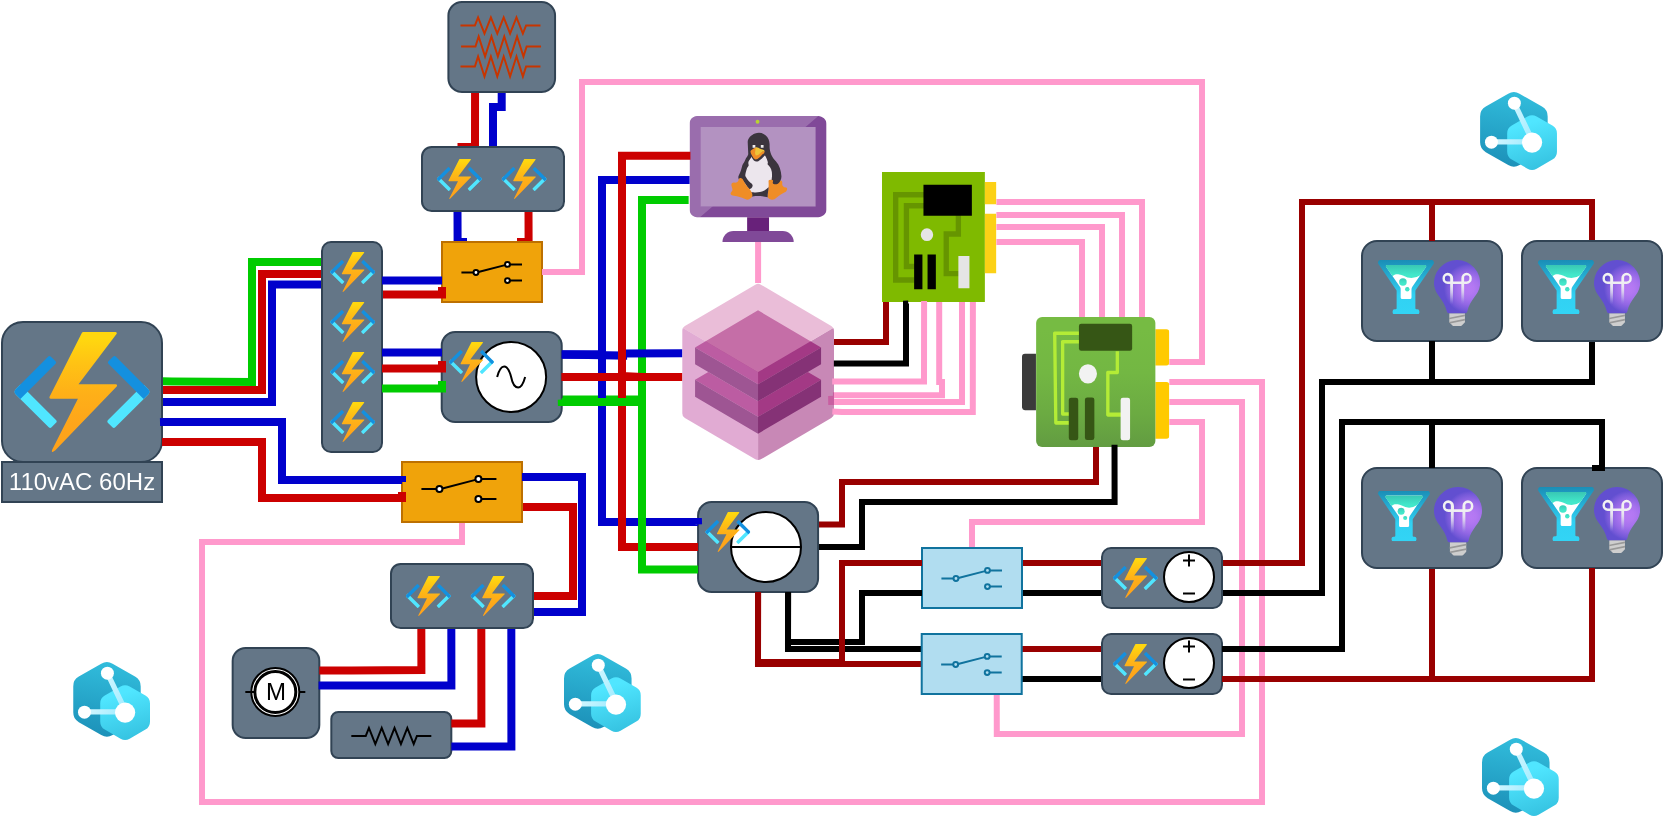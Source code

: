 <mxfile version="20.8.16" type="device"><diagram name="Página-1" id="dRkOR9wV349qCD8iK7tt"><mxGraphModel dx="913" dy="1724" grid="1" gridSize="10" guides="1" tooltips="1" connect="1" arrows="1" fold="1" page="1" pageScale="1" pageWidth="827" pageHeight="1169" math="0" shadow="0"><root><mxCell id="0"/><mxCell id="1" parent="0"/><mxCell id="8WL19in0UVFkNeJVo93V-125" value="" style="rounded=1;whiteSpace=wrap;html=1;strokeColor=#314354;fontSize=10;fillColor=#647687;fontColor=#ffffff;" vertex="1" parent="1"><mxGeometry x="720" y="9.5" width="70" height="50" as="geometry"/></mxCell><mxCell id="8WL19in0UVFkNeJVo93V-34" value="" style="rounded=1;whiteSpace=wrap;html=1;fontSize=10;fillColor=#647687;fontColor=#ffffff;strokeColor=#314354;" vertex="1" parent="1"><mxGeometry x="204.66" y="245" width="60" height="23" as="geometry"/></mxCell><mxCell id="8WL19in0UVFkNeJVo93V-30" value="" style="rounded=1;whiteSpace=wrap;html=1;fontSize=10;fillColor=#647687;fontColor=#ffffff;strokeColor=#314354;" vertex="1" parent="1"><mxGeometry x="155.33" y="213" width="43.33" height="45" as="geometry"/></mxCell><mxCell id="8WL19in0UVFkNeJVo93V-79" style="edgeStyle=orthogonalEdgeStyle;rounded=0;orthogonalLoop=1;jettySize=auto;html=1;exitX=0.25;exitY=0;exitDx=0;exitDy=0;entryX=0.25;entryY=1;entryDx=0;entryDy=0;strokeColor=#0000CC;strokeWidth=4;fontSize=10;endArrow=none;endFill=0;" edge="1" parent="1" source="8WL19in0UVFkNeJVo93V-15" target="8WL19in0UVFkNeJVo93V-65"><mxGeometry relative="1" as="geometry"/></mxCell><mxCell id="8WL19in0UVFkNeJVo93V-80" style="edgeStyle=orthogonalEdgeStyle;rounded=0;orthogonalLoop=1;jettySize=auto;html=1;exitX=0.75;exitY=0;exitDx=0;exitDy=0;entryX=0.75;entryY=1;entryDx=0;entryDy=0;strokeColor=#CC0000;strokeWidth=4;fontSize=10;endArrow=none;endFill=0;" edge="1" parent="1" source="8WL19in0UVFkNeJVo93V-15" target="8WL19in0UVFkNeJVo93V-65"><mxGeometry relative="1" as="geometry"/></mxCell><mxCell id="8WL19in0UVFkNeJVo93V-15" value="" style="rounded=0;whiteSpace=wrap;html=1;fillColor=#f0a30a;fontColor=#000000;strokeColor=#BD7000;" vertex="1" parent="1"><mxGeometry x="260" y="10" width="50" height="30" as="geometry"/></mxCell><mxCell id="8WL19in0UVFkNeJVo93V-18" style="edgeStyle=orthogonalEdgeStyle;rounded=0;orthogonalLoop=1;jettySize=auto;html=1;exitX=1.002;exitY=0.424;exitDx=0;exitDy=0;entryX=0;entryY=0.095;entryDx=0;entryDy=0;entryPerimeter=0;strokeColor=#00CC00;strokeWidth=4;endArrow=none;endFill=0;exitPerimeter=0;" edge="1" parent="1"><mxGeometry relative="1" as="geometry"><mxPoint x="120.16" y="79.68" as="sourcePoint"/><mxPoint x="205" y="19.975" as="targetPoint"/><Array as="points"><mxPoint x="125" y="80"/><mxPoint x="165" y="80"/><mxPoint x="165" y="20"/></Array></mxGeometry></mxCell><mxCell id="8WL19in0UVFkNeJVo93V-19" style="edgeStyle=orthogonalEdgeStyle;rounded=0;orthogonalLoop=1;jettySize=auto;html=1;entryX=0.019;entryY=0.174;entryDx=0;entryDy=0;entryPerimeter=0;strokeColor=#CC0000;strokeWidth=4;endArrow=none;endFill=0;" edge="1" parent="1"><mxGeometry relative="1" as="geometry"><mxPoint x="120" y="84" as="sourcePoint"/><mxPoint x="200.57" y="27.27" as="targetPoint"/><Array as="points"><mxPoint x="170" y="84"/><mxPoint x="170" y="26"/><mxPoint x="201" y="26"/></Array></mxGeometry></mxCell><mxCell id="8WL19in0UVFkNeJVo93V-20" style="edgeStyle=orthogonalEdgeStyle;rounded=0;orthogonalLoop=1;jettySize=auto;html=1;exitX=1;exitY=0.75;exitDx=0;exitDy=0;entryX=0;entryY=0.25;entryDx=0;entryDy=0;strokeColor=#0000CC;strokeWidth=4;endArrow=none;endFill=0;" edge="1" parent="1"><mxGeometry relative="1" as="geometry"><mxPoint x="115" y="97.5" as="sourcePoint"/><mxPoint x="200" y="31.25" as="targetPoint"/><Array as="points"><mxPoint x="115" y="90"/><mxPoint x="175" y="90"/><mxPoint x="175" y="31"/></Array></mxGeometry></mxCell><mxCell id="8WL19in0UVFkNeJVo93V-7" value="" style="rounded=1;whiteSpace=wrap;html=1;fillColor=#647687;fontColor=#ffffff;strokeColor=#314354;" vertex="1" parent="1"><mxGeometry x="40" y="50" width="80" height="70" as="geometry"/></mxCell><mxCell id="8WL19in0UVFkNeJVo93V-102" style="edgeStyle=orthogonalEdgeStyle;rounded=0;orthogonalLoop=1;jettySize=auto;html=1;strokeColor=#FF99CC;strokeWidth=3;fontSize=10;endArrow=none;endFill=0;" edge="1" parent="1" source="8WL19in0UVFkNeJVo93V-1" target="8WL19in0UVFkNeJVo93V-4"><mxGeometry relative="1" as="geometry"><Array as="points"><mxPoint x="610" y="-10"/></Array></mxGeometry></mxCell><mxCell id="8WL19in0UVFkNeJVo93V-103" style="edgeStyle=orthogonalEdgeStyle;rounded=0;orthogonalLoop=1;jettySize=auto;html=1;strokeColor=#FF99CC;strokeWidth=3;fontSize=10;endArrow=none;endFill=0;entryX=0.993;entryY=0.63;entryDx=0;entryDy=0;entryPerimeter=0;" edge="1" parent="1" source="8WL19in0UVFkNeJVo93V-1" target="8WL19in0UVFkNeJVo93V-43"><mxGeometry relative="1" as="geometry"><mxPoint x="530" y="90.0" as="targetPoint"/><Array as="points"><mxPoint x="509" y="80"/><mxPoint x="510" y="80"/><mxPoint x="510" y="87"/></Array></mxGeometry></mxCell><mxCell id="8WL19in0UVFkNeJVo93V-104" style="edgeStyle=orthogonalEdgeStyle;rounded=0;orthogonalLoop=1;jettySize=auto;html=1;entryX=0.981;entryY=0.634;entryDx=0;entryDy=0;entryPerimeter=0;strokeColor=#FF99CC;strokeWidth=3;fontSize=10;endArrow=none;endFill=0;" edge="1" parent="1" source="8WL19in0UVFkNeJVo93V-1" target="8WL19in0UVFkNeJVo93V-43"><mxGeometry relative="1" as="geometry"><Array as="points"><mxPoint x="520" y="90"/><mxPoint x="455" y="90"/></Array></mxGeometry></mxCell><mxCell id="8WL19in0UVFkNeJVo93V-1" value="" style="sketch=0;aspect=fixed;html=1;points=[];align=center;image;fontSize=12;image=img/lib/mscae/NetworkInterfaceCard.svg;" vertex="1" parent="1"><mxGeometry x="480" y="-25" width="57.2" height="65" as="geometry"/></mxCell><mxCell id="8WL19in0UVFkNeJVo93V-109" style="edgeStyle=orthogonalEdgeStyle;rounded=0;orthogonalLoop=1;jettySize=auto;html=1;entryX=1;entryY=0.5;entryDx=0;entryDy=0;strokeColor=#FF99CC;strokeWidth=3;fontSize=10;endArrow=none;endFill=0;" edge="1" parent="1" source="8WL19in0UVFkNeJVo93V-4" target="8WL19in0UVFkNeJVo93V-15"><mxGeometry relative="1" as="geometry"><Array as="points"><mxPoint x="640" y="70"/><mxPoint x="640" y="-70"/><mxPoint x="330" y="-70"/><mxPoint x="330" y="25"/></Array></mxGeometry></mxCell><mxCell id="8WL19in0UVFkNeJVo93V-110" style="edgeStyle=orthogonalEdgeStyle;rounded=0;orthogonalLoop=1;jettySize=auto;html=1;strokeColor=#FF99CC;strokeWidth=3;fontSize=10;endArrow=none;endFill=0;" edge="1" parent="1" source="8WL19in0UVFkNeJVo93V-4" target="8WL19in0UVFkNeJVo93V-54"><mxGeometry relative="1" as="geometry"><Array as="points"><mxPoint x="640" y="100"/><mxPoint x="640" y="150"/><mxPoint x="525" y="150"/></Array></mxGeometry></mxCell><mxCell id="8WL19in0UVFkNeJVo93V-111" style="edgeStyle=orthogonalEdgeStyle;rounded=0;orthogonalLoop=1;jettySize=auto;html=1;entryX=0.75;entryY=1;entryDx=0;entryDy=0;strokeColor=#FF99CC;strokeWidth=3;fontSize=10;endArrow=none;endFill=0;" edge="1" parent="1" source="8WL19in0UVFkNeJVo93V-4" target="8WL19in0UVFkNeJVo93V-56"><mxGeometry relative="1" as="geometry"><Array as="points"><mxPoint x="660" y="90"/><mxPoint x="660" y="256"/><mxPoint x="537" y="256"/></Array></mxGeometry></mxCell><mxCell id="8WL19in0UVFkNeJVo93V-113" style="edgeStyle=orthogonalEdgeStyle;rounded=0;orthogonalLoop=1;jettySize=auto;html=1;entryX=0.5;entryY=1;entryDx=0;entryDy=0;strokeColor=#FF99CC;strokeWidth=3;fontSize=10;endArrow=none;endFill=0;" edge="1" parent="1" source="8WL19in0UVFkNeJVo93V-4" target="8WL19in0UVFkNeJVo93V-21"><mxGeometry relative="1" as="geometry"><Array as="points"><mxPoint x="670" y="80"/><mxPoint x="670" y="290"/><mxPoint x="140" y="290"/><mxPoint x="140" y="160"/><mxPoint x="270" y="160"/></Array></mxGeometry></mxCell><mxCell id="8WL19in0UVFkNeJVo93V-4" value="" style="aspect=fixed;html=1;points=[];align=center;image;fontSize=12;image=img/lib/azure2/networking/Network_Interfaces.svg;" vertex="1" parent="1"><mxGeometry x="550" y="47.5" width="73.66" height="65" as="geometry"/></mxCell><mxCell id="8WL19in0UVFkNeJVo93V-6" value="" style="aspect=fixed;html=1;points=[];align=center;image;fontSize=12;image=img/lib/azure2/compute/Function_Apps.svg;" vertex="1" parent="1"><mxGeometry x="46" y="55" width="68" height="60" as="geometry"/></mxCell><mxCell id="8WL19in0UVFkNeJVo93V-8" value="110vAC 60Hz" style="rounded=0;whiteSpace=wrap;html=1;fillColor=#647687;fontColor=#ffffff;strokeColor=#314354;" vertex="1" parent="1"><mxGeometry x="40" y="120" width="80" height="20" as="geometry"/></mxCell><mxCell id="8WL19in0UVFkNeJVo93V-16" style="edgeStyle=orthogonalEdgeStyle;rounded=0;orthogonalLoop=1;jettySize=auto;html=1;exitX=1;exitY=0.25;exitDx=0;exitDy=0;entryX=0;entryY=0.75;entryDx=0;entryDy=0;endArrow=none;endFill=0;strokeWidth=4;fillColor=#e51400;strokeColor=#CC0000;" edge="1" parent="1" source="8WL19in0UVFkNeJVo93V-9" target="8WL19in0UVFkNeJVo93V-15"><mxGeometry relative="1" as="geometry"/></mxCell><mxCell id="8WL19in0UVFkNeJVo93V-9" value="" style="rounded=1;whiteSpace=wrap;html=1;fillColor=#647687;fontColor=#ffffff;strokeColor=#314354;" vertex="1" parent="1"><mxGeometry x="200" y="10" width="30" height="105" as="geometry"/></mxCell><mxCell id="8WL19in0UVFkNeJVo93V-10" value="" style="aspect=fixed;html=1;points=[];align=center;image;fontSize=12;image=img/lib/azure2/compute/Function_Apps.svg;" vertex="1" parent="1"><mxGeometry x="204" y="15" width="22.67" height="20" as="geometry"/></mxCell><mxCell id="8WL19in0UVFkNeJVo93V-11" value="" style="aspect=fixed;html=1;points=[];align=center;image;fontSize=12;image=img/lib/azure2/compute/Function_Apps.svg;" vertex="1" parent="1"><mxGeometry x="204" y="40" width="22.67" height="20" as="geometry"/></mxCell><mxCell id="8WL19in0UVFkNeJVo93V-12" value="" style="aspect=fixed;html=1;points=[];align=center;image;fontSize=12;image=img/lib/azure2/compute/Function_Apps.svg;" vertex="1" parent="1"><mxGeometry x="204" y="65" width="22.67" height="20" as="geometry"/></mxCell><mxCell id="8WL19in0UVFkNeJVo93V-13" value="" style="aspect=fixed;html=1;points=[];align=center;image;fontSize=12;image=img/lib/azure2/compute/Function_Apps.svg;" vertex="1" parent="1"><mxGeometry x="204" y="90" width="22.67" height="20" as="geometry"/></mxCell><mxCell id="8WL19in0UVFkNeJVo93V-14" value="" style="shape=mxgraph.electrical.electro-mechanical.twoWaySwitch;aspect=fixed;elSwitchState=2;" vertex="1" parent="1"><mxGeometry x="269.71" y="20" width="30.29" height="10.5" as="geometry"/></mxCell><mxCell id="8WL19in0UVFkNeJVo93V-17" style="edgeStyle=orthogonalEdgeStyle;rounded=0;orthogonalLoop=1;jettySize=auto;html=1;exitX=1;exitY=0.25;exitDx=0;exitDy=0;entryX=0;entryY=0.75;entryDx=0;entryDy=0;endArrow=none;endFill=0;strokeWidth=4;fillColor=#e51400;strokeColor=#0000CC;" edge="1" parent="1"><mxGeometry relative="1" as="geometry"><mxPoint x="230" y="29.25" as="sourcePoint"/><mxPoint x="260" y="29.25" as="targetPoint"/></mxGeometry></mxCell><mxCell id="8WL19in0UVFkNeJVo93V-71" style="edgeStyle=orthogonalEdgeStyle;rounded=0;orthogonalLoop=1;jettySize=auto;html=1;exitX=1;exitY=0.75;exitDx=0;exitDy=0;entryX=1;entryY=0.5;entryDx=0;entryDy=0;strokeColor=#CC0000;strokeWidth=4;fontSize=10;endArrow=none;endFill=0;" edge="1" parent="1" source="8WL19in0UVFkNeJVo93V-21" target="8WL19in0UVFkNeJVo93V-68"><mxGeometry relative="1" as="geometry"/></mxCell><mxCell id="8WL19in0UVFkNeJVo93V-21" value="" style="rounded=0;whiteSpace=wrap;html=1;fillColor=#f0a30a;fontColor=#000000;strokeColor=#BD7000;" vertex="1" parent="1"><mxGeometry x="240" y="120" width="60" height="30" as="geometry"/></mxCell><mxCell id="8WL19in0UVFkNeJVo93V-22" value="" style="shape=mxgraph.electrical.electro-mechanical.twoWaySwitch;aspect=fixed;elSwitchState=2;" vertex="1" parent="1"><mxGeometry x="249.71" y="127" width="37.5" height="13" as="geometry"/></mxCell><mxCell id="8WL19in0UVFkNeJVo93V-23" style="edgeStyle=orthogonalEdgeStyle;rounded=0;orthogonalLoop=1;jettySize=auto;html=1;exitX=1.012;exitY=0.686;exitDx=0;exitDy=0;strokeColor=#0000CC;strokeWidth=4;endArrow=none;endFill=0;exitPerimeter=0;" edge="1" parent="1" source="8WL19in0UVFkNeJVo93V-7"><mxGeometry relative="1" as="geometry"><mxPoint x="125" y="107.5" as="sourcePoint"/><mxPoint x="240" y="130" as="targetPoint"/><Array as="points"><mxPoint x="121" y="100"/><mxPoint x="180" y="100"/><mxPoint x="180" y="129"/><mxPoint x="240" y="129"/></Array></mxGeometry></mxCell><mxCell id="8WL19in0UVFkNeJVo93V-24" style="edgeStyle=orthogonalEdgeStyle;rounded=0;orthogonalLoop=1;jettySize=auto;html=1;entryX=0;entryY=0.5;entryDx=0;entryDy=0;strokeColor=#CC0000;strokeWidth=4;endArrow=none;endFill=0;" edge="1" parent="1" target="8WL19in0UVFkNeJVo93V-21"><mxGeometry relative="1" as="geometry"><mxPoint x="120" y="110" as="sourcePoint"/><mxPoint x="210.57" y="141.27" as="targetPoint"/><Array as="points"><mxPoint x="120" y="110"/><mxPoint x="170" y="110"/><mxPoint x="170" y="138"/></Array></mxGeometry></mxCell><mxCell id="8WL19in0UVFkNeJVo93V-27" value="" style="verticalLabelPosition=bottom;shadow=0;dashed=0;align=center;html=1;verticalAlign=top;shape=mxgraph.electrical.rot_mech.synchro;rotation=90;" vertex="1" parent="1"><mxGeometry x="164.66" y="220" width="24" height="30" as="geometry"/></mxCell><mxCell id="8WL19in0UVFkNeJVo93V-28" value="M" style="ellipse;whiteSpace=wrap;html=1;aspect=fixed;" vertex="1" parent="1"><mxGeometry x="166.66" y="225" width="20" height="20" as="geometry"/></mxCell><mxCell id="8WL19in0UVFkNeJVo93V-31" style="edgeStyle=orthogonalEdgeStyle;rounded=0;orthogonalLoop=1;jettySize=auto;html=1;entryX=0.25;entryY=1;entryDx=0;entryDy=0;strokeColor=#CC0000;strokeWidth=4;endArrow=none;endFill=0;exitX=1;exitY=0.25;exitDx=0;exitDy=0;" edge="1" parent="1" source="8WL19in0UVFkNeJVo93V-30"><mxGeometry relative="1" as="geometry"><mxPoint x="166.66" y="217" as="sourcePoint"/><mxPoint x="249.66" y="203" as="targetPoint"/><Array as="points"><mxPoint x="214.66" y="224"/><mxPoint x="249.66" y="224"/></Array></mxGeometry></mxCell><mxCell id="8WL19in0UVFkNeJVo93V-32" style="edgeStyle=orthogonalEdgeStyle;rounded=0;orthogonalLoop=1;jettySize=auto;html=1;strokeColor=#0000CC;strokeWidth=4;endArrow=none;endFill=0;exitX=0.991;exitY=0.417;exitDx=0;exitDy=0;entryX=0.5;entryY=1;entryDx=0;entryDy=0;exitPerimeter=0;" edge="1" parent="1" source="8WL19in0UVFkNeJVo93V-30"><mxGeometry relative="1" as="geometry"><mxPoint x="204.66" y="243" as="sourcePoint"/><mxPoint x="264.66" y="203" as="targetPoint"/><Array as="points"><mxPoint x="264.66" y="232"/></Array></mxGeometry></mxCell><mxCell id="8WL19in0UVFkNeJVo93V-33" value="" style="pointerEvents=1;verticalLabelPosition=bottom;shadow=0;dashed=0;align=center;html=1;verticalAlign=top;shape=mxgraph.electrical.resistors.resistor_2;fontSize=10;" vertex="1" parent="1"><mxGeometry x="214.66" y="253" width="40" height="8" as="geometry"/></mxCell><mxCell id="8WL19in0UVFkNeJVo93V-35" style="edgeStyle=orthogonalEdgeStyle;rounded=0;orthogonalLoop=1;jettySize=auto;html=1;strokeColor=#0000CC;strokeWidth=4;endArrow=none;endFill=0;entryX=1;entryY=1;entryDx=0;entryDy=0;exitX=1;exitY=0.75;exitDx=0;exitDy=0;" edge="1" parent="1" source="8WL19in0UVFkNeJVo93V-34"><mxGeometry relative="1" as="geometry"><mxPoint x="281.87" y="268" as="sourcePoint"/><mxPoint x="294.66" y="203" as="targetPoint"/><Array as="points"><mxPoint x="294.66" y="262"/></Array></mxGeometry></mxCell><mxCell id="8WL19in0UVFkNeJVo93V-36" style="edgeStyle=orthogonalEdgeStyle;rounded=0;orthogonalLoop=1;jettySize=auto;html=1;entryX=0.75;entryY=1;entryDx=0;entryDy=0;strokeColor=#CC0000;strokeWidth=4;endArrow=none;endFill=0;exitX=1;exitY=0.25;exitDx=0;exitDy=0;" edge="1" parent="1" source="8WL19in0UVFkNeJVo93V-34"><mxGeometry relative="1" as="geometry"><mxPoint x="319.66" y="234.25" as="sourcePoint"/><mxPoint x="279.66" y="203" as="targetPoint"/><Array as="points"><mxPoint x="279.66" y="251"/></Array></mxGeometry></mxCell><mxCell id="8WL19in0UVFkNeJVo93V-84" style="edgeStyle=orthogonalEdgeStyle;rounded=0;orthogonalLoop=1;jettySize=auto;html=1;exitX=1;exitY=0.75;exitDx=0;exitDy=0;entryX=-0.007;entryY=0.666;entryDx=0;entryDy=0;entryPerimeter=0;strokeColor=#00CC00;strokeWidth=4;fontSize=10;endArrow=none;endFill=0;" edge="1" parent="1" source="8WL19in0UVFkNeJVo93V-39" target="8WL19in0UVFkNeJVo93V-42"><mxGeometry relative="1" as="geometry"><Array as="points"><mxPoint x="360" y="89"/><mxPoint x="360" y="-11"/></Array></mxGeometry></mxCell><mxCell id="8WL19in0UVFkNeJVo93V-39" value="" style="rounded=1;whiteSpace=wrap;html=1;fillColor=#647687;fontColor=#ffffff;strokeColor=#314354;" vertex="1" parent="1"><mxGeometry x="259.86" y="55" width="60" height="45" as="geometry"/></mxCell><mxCell id="8WL19in0UVFkNeJVo93V-37" value="" style="pointerEvents=1;verticalLabelPosition=bottom;shadow=0;dashed=0;align=center;html=1;verticalAlign=top;shape=mxgraph.electrical.signal_sources.source;aspect=fixed;points=[[0.5,0,0],[1,0.5,0],[0.5,1,0],[0,0.5,0]];elSignalType=ac;fontSize=10;" vertex="1" parent="1"><mxGeometry x="277.07" y="60" width="35" height="35" as="geometry"/></mxCell><mxCell id="8WL19in0UVFkNeJVo93V-38" value="" style="aspect=fixed;html=1;points=[];align=center;image;fontSize=12;image=img/lib/azure2/compute/Function_Apps.svg;" vertex="1" parent="1"><mxGeometry x="263.38" y="60" width="22.66" height="20" as="geometry"/></mxCell><mxCell id="8WL19in0UVFkNeJVo93V-40" style="edgeStyle=orthogonalEdgeStyle;rounded=0;orthogonalLoop=1;jettySize=auto;html=1;exitX=1;exitY=0.25;exitDx=0;exitDy=0;entryX=0;entryY=0.75;entryDx=0;entryDy=0;endArrow=none;endFill=0;strokeWidth=4;fillColor=#e51400;strokeColor=#0000CC;" edge="1" parent="1"><mxGeometry relative="1" as="geometry"><mxPoint x="230" y="65.25" as="sourcePoint"/><mxPoint x="260" y="65.25" as="targetPoint"/></mxGeometry></mxCell><mxCell id="8WL19in0UVFkNeJVo93V-41" style="edgeStyle=orthogonalEdgeStyle;rounded=0;orthogonalLoop=1;jettySize=auto;html=1;exitX=1;exitY=0.25;exitDx=0;exitDy=0;entryX=0;entryY=0.75;entryDx=0;entryDy=0;endArrow=none;endFill=0;strokeWidth=4;fillColor=#e51400;strokeColor=#CC0000;" edge="1" parent="1"><mxGeometry relative="1" as="geometry"><mxPoint x="230" y="73.25" as="sourcePoint"/><mxPoint x="260" y="69.5" as="targetPoint"/></mxGeometry></mxCell><mxCell id="8WL19in0UVFkNeJVo93V-42" value="" style="sketch=0;aspect=fixed;html=1;points=[];align=center;image;fontSize=12;image=img/lib/mscae/VM_Linux_Non_Azure.svg;" vertex="1" parent="1"><mxGeometry x="383.8" y="-53" width="68.48" height="63" as="geometry"/></mxCell><mxCell id="8WL19in0UVFkNeJVo93V-114" style="edgeStyle=orthogonalEdgeStyle;rounded=0;orthogonalLoop=1;jettySize=auto;html=1;strokeColor=#FF99CC;strokeWidth=3;fontSize=10;endArrow=none;endFill=0;" edge="1" parent="1" source="8WL19in0UVFkNeJVo93V-43" target="8WL19in0UVFkNeJVo93V-42"><mxGeometry relative="1" as="geometry"/></mxCell><mxCell id="8WL19in0UVFkNeJVo93V-43" value="" style="aspect=fixed;html=1;points=[];align=center;image;fontSize=12;image=img/lib/azure2/other/Reserved_Capacity_Groups.svg;" vertex="1" parent="1"><mxGeometry x="380.08" y="30.5" width="75.92" height="89" as="geometry"/></mxCell><mxCell id="8WL19in0UVFkNeJVo93V-86" style="edgeStyle=orthogonalEdgeStyle;rounded=0;orthogonalLoop=1;jettySize=auto;html=1;exitX=1;exitY=0.25;exitDx=0;exitDy=0;strokeColor=#990000;strokeWidth=3;fontSize=10;endArrow=none;endFill=0;" edge="1" parent="1" source="8WL19in0UVFkNeJVo93V-44" target="8WL19in0UVFkNeJVo93V-4"><mxGeometry relative="1" as="geometry"><Array as="points"><mxPoint x="460" y="151"/><mxPoint x="460" y="130"/><mxPoint x="587" y="130"/></Array></mxGeometry></mxCell><mxCell id="8WL19in0UVFkNeJVo93V-87" style="edgeStyle=orthogonalEdgeStyle;rounded=0;orthogonalLoop=1;jettySize=auto;html=1;exitX=1;exitY=0.5;exitDx=0;exitDy=0;entryX=0.628;entryY=0.983;entryDx=0;entryDy=0;strokeColor=#000000;strokeWidth=3;fontSize=10;endArrow=none;endFill=0;entryPerimeter=0;" edge="1" parent="1" source="8WL19in0UVFkNeJVo93V-44" target="8WL19in0UVFkNeJVo93V-4"><mxGeometry relative="1" as="geometry"><Array as="points"><mxPoint x="470" y="163"/><mxPoint x="470" y="140"/><mxPoint x="596" y="140"/></Array></mxGeometry></mxCell><mxCell id="8WL19in0UVFkNeJVo93V-88" style="edgeStyle=orthogonalEdgeStyle;rounded=0;orthogonalLoop=1;jettySize=auto;html=1;exitX=0.75;exitY=1;exitDx=0;exitDy=0;entryX=0;entryY=0.25;entryDx=0;entryDy=0;strokeColor=#000000;strokeWidth=3;fontSize=10;endArrow=none;endFill=0;" edge="1" parent="1" source="8WL19in0UVFkNeJVo93V-44" target="8WL19in0UVFkNeJVo93V-56"><mxGeometry relative="1" as="geometry"/></mxCell><mxCell id="8WL19in0UVFkNeJVo93V-89" style="edgeStyle=orthogonalEdgeStyle;rounded=0;orthogonalLoop=1;jettySize=auto;html=1;exitX=0.5;exitY=1;exitDx=0;exitDy=0;entryX=0;entryY=0.5;entryDx=0;entryDy=0;strokeColor=#990000;strokeWidth=3;fontSize=10;endArrow=none;endFill=0;" edge="1" parent="1" source="8WL19in0UVFkNeJVo93V-44" target="8WL19in0UVFkNeJVo93V-56"><mxGeometry relative="1" as="geometry"/></mxCell><mxCell id="8WL19in0UVFkNeJVo93V-44" value="" style="rounded=1;whiteSpace=wrap;html=1;fillColor=#647687;fontColor=#ffffff;strokeColor=#314354;" vertex="1" parent="1"><mxGeometry x="388.04" y="140" width="60" height="45" as="geometry"/></mxCell><mxCell id="8WL19in0UVFkNeJVo93V-47" value="" style="pointerEvents=1;verticalLabelPosition=bottom;shadow=0;dashed=0;align=center;html=1;verticalAlign=top;shape=mxgraph.electrical.signal_sources.source;aspect=fixed;points=[[0.5,0,0],[1,0.5,0],[0.5,1,0],[0,0.5,0]];elSignalType=ideal;fontSize=10;" vertex="1" parent="1"><mxGeometry x="404.5" y="145" width="35" height="35" as="geometry"/></mxCell><mxCell id="8WL19in0UVFkNeJVo93V-46" value="" style="aspect=fixed;html=1;points=[];align=center;image;fontSize=12;image=img/lib/azure2/compute/Function_Apps.svg;" vertex="1" parent="1"><mxGeometry x="391.56" y="145" width="22.66" height="20" as="geometry"/></mxCell><mxCell id="8WL19in0UVFkNeJVo93V-48" style="edgeStyle=orthogonalEdgeStyle;rounded=0;orthogonalLoop=1;jettySize=auto;html=1;exitX=1;exitY=0.25;exitDx=0;exitDy=0;entryX=0;entryY=0.395;entryDx=0;entryDy=0;endArrow=none;endFill=0;strokeWidth=4;fillColor=#e51400;strokeColor=#0000CC;entryPerimeter=0;" edge="1" parent="1" target="8WL19in0UVFkNeJVo93V-43"><mxGeometry relative="1" as="geometry"><mxPoint x="320" y="66.25" as="sourcePoint"/><mxPoint x="350" y="66.25" as="targetPoint"/></mxGeometry></mxCell><mxCell id="8WL19in0UVFkNeJVo93V-49" style="edgeStyle=orthogonalEdgeStyle;rounded=0;orthogonalLoop=1;jettySize=auto;html=1;exitX=1;exitY=0.5;exitDx=0;exitDy=0;endArrow=none;endFill=0;strokeWidth=4;fillColor=#e51400;strokeColor=#CC0000;" edge="1" parent="1" source="8WL19in0UVFkNeJVo93V-39" target="8WL19in0UVFkNeJVo93V-43"><mxGeometry relative="1" as="geometry"><mxPoint x="240" y="83.25" as="sourcePoint"/><mxPoint x="270" y="79.5" as="targetPoint"/><Array as="points"><mxPoint x="350" y="77"/><mxPoint x="350" y="77"/></Array></mxGeometry></mxCell><mxCell id="8WL19in0UVFkNeJVo93V-50" style="edgeStyle=orthogonalEdgeStyle;rounded=0;orthogonalLoop=1;jettySize=auto;html=1;exitX=1;exitY=0.25;exitDx=0;exitDy=0;endArrow=none;endFill=0;strokeWidth=4;fillColor=#e51400;strokeColor=#0000CC;" edge="1" parent="1" source="8WL19in0UVFkNeJVo93V-39" target="8WL19in0UVFkNeJVo93V-42"><mxGeometry relative="1" as="geometry"><mxPoint x="330" y="76.25" as="sourcePoint"/><mxPoint x="390.08" y="75.655" as="targetPoint"/><Array as="points"><mxPoint x="340" y="66"/><mxPoint x="340" y="-21"/></Array></mxGeometry></mxCell><mxCell id="8WL19in0UVFkNeJVo93V-51" style="edgeStyle=orthogonalEdgeStyle;rounded=0;orthogonalLoop=1;jettySize=auto;html=1;exitX=1;exitY=0.5;exitDx=0;exitDy=0;endArrow=none;endFill=0;strokeWidth=4;fillColor=#e51400;strokeColor=#CC0000;entryX=0.006;entryY=0.316;entryDx=0;entryDy=0;entryPerimeter=0;" edge="1" parent="1" source="8WL19in0UVFkNeJVo93V-39" target="8WL19in0UVFkNeJVo93V-42"><mxGeometry relative="1" as="geometry"><mxPoint x="329.86" y="87.5" as="sourcePoint"/><mxPoint x="390.08" y="87.486" as="targetPoint"/><Array as="points"><mxPoint x="360" y="77"/><mxPoint x="350" y="77"/><mxPoint x="350" y="-33"/></Array></mxGeometry></mxCell><mxCell id="8WL19in0UVFkNeJVo93V-52" style="edgeStyle=orthogonalEdgeStyle;rounded=0;orthogonalLoop=1;jettySize=auto;html=1;exitX=1;exitY=0.25;exitDx=0;exitDy=0;endArrow=none;endFill=0;strokeWidth=4;fillColor=#e51400;strokeColor=#0000CC;entryX=0;entryY=0.25;entryDx=0;entryDy=0;" edge="1" parent="1" source="8WL19in0UVFkNeJVo93V-39" target="8WL19in0UVFkNeJVo93V-44"><mxGeometry relative="1" as="geometry"><mxPoint x="329.86" y="76.25" as="sourcePoint"/><mxPoint x="393.8" y="-10.971" as="targetPoint"/><Array as="points"><mxPoint x="340" y="66"/><mxPoint x="340" y="150"/><mxPoint x="388" y="150"/></Array></mxGeometry></mxCell><mxCell id="8WL19in0UVFkNeJVo93V-53" style="edgeStyle=orthogonalEdgeStyle;rounded=0;orthogonalLoop=1;jettySize=auto;html=1;exitX=1;exitY=0.5;exitDx=0;exitDy=0;endArrow=none;endFill=0;strokeWidth=4;fillColor=#e51400;strokeColor=#CC0000;entryX=0;entryY=0.5;entryDx=0;entryDy=0;" edge="1" parent="1" source="8WL19in0UVFkNeJVo93V-39" target="8WL19in0UVFkNeJVo93V-44"><mxGeometry relative="1" as="geometry"><mxPoint x="329.86" y="87.5" as="sourcePoint"/><mxPoint x="390.08" y="87.486" as="targetPoint"/><Array as="points"><mxPoint x="350" y="77"/><mxPoint x="350" y="163"/></Array></mxGeometry></mxCell><mxCell id="8WL19in0UVFkNeJVo93V-90" style="edgeStyle=orthogonalEdgeStyle;rounded=0;orthogonalLoop=1;jettySize=auto;html=1;exitX=1;exitY=0.25;exitDx=0;exitDy=0;entryX=0;entryY=0.25;entryDx=0;entryDy=0;strokeColor=#990000;strokeWidth=3;fontSize=10;endArrow=none;endFill=0;" edge="1" parent="1" source="8WL19in0UVFkNeJVo93V-54" target="8WL19in0UVFkNeJVo93V-58"><mxGeometry relative="1" as="geometry"/></mxCell><mxCell id="8WL19in0UVFkNeJVo93V-91" style="edgeStyle=orthogonalEdgeStyle;rounded=0;orthogonalLoop=1;jettySize=auto;html=1;exitX=1;exitY=0.75;exitDx=0;exitDy=0;entryX=0;entryY=0.75;entryDx=0;entryDy=0;strokeColor=#000000;strokeWidth=3;fontSize=10;endArrow=none;endFill=0;" edge="1" parent="1" source="8WL19in0UVFkNeJVo93V-54" target="8WL19in0UVFkNeJVo93V-58"><mxGeometry relative="1" as="geometry"/></mxCell><mxCell id="8WL19in0UVFkNeJVo93V-54" value="" style="rounded=0;whiteSpace=wrap;html=1;fillColor=#b1ddf0;strokeColor=#10739e;" vertex="1" parent="1"><mxGeometry x="500" y="163" width="50" height="30" as="geometry"/></mxCell><mxCell id="8WL19in0UVFkNeJVo93V-55" value="" style="shape=mxgraph.electrical.electro-mechanical.twoWaySwitch;aspect=fixed;elSwitchState=2;fillColor=#b1ddf0;strokeColor=#10739e;" vertex="1" parent="1"><mxGeometry x="509.71" y="173" width="30.29" height="10.5" as="geometry"/></mxCell><mxCell id="8WL19in0UVFkNeJVo93V-92" style="edgeStyle=orthogonalEdgeStyle;rounded=0;orthogonalLoop=1;jettySize=auto;html=1;exitX=1;exitY=0.25;exitDx=0;exitDy=0;entryX=0;entryY=0.25;entryDx=0;entryDy=0;strokeColor=#990000;strokeWidth=3;fontSize=10;endArrow=none;endFill=0;" edge="1" parent="1" source="8WL19in0UVFkNeJVo93V-56" target="8WL19in0UVFkNeJVo93V-62"><mxGeometry relative="1" as="geometry"/></mxCell><mxCell id="8WL19in0UVFkNeJVo93V-93" style="edgeStyle=orthogonalEdgeStyle;rounded=0;orthogonalLoop=1;jettySize=auto;html=1;exitX=1;exitY=0.75;exitDx=0;exitDy=0;entryX=0;entryY=0.75;entryDx=0;entryDy=0;strokeColor=#000000;strokeWidth=3;fontSize=10;endArrow=none;endFill=0;" edge="1" parent="1" source="8WL19in0UVFkNeJVo93V-56" target="8WL19in0UVFkNeJVo93V-62"><mxGeometry relative="1" as="geometry"/></mxCell><mxCell id="8WL19in0UVFkNeJVo93V-56" value="" style="rounded=0;whiteSpace=wrap;html=1;fillColor=#b1ddf0;strokeColor=#10739e;" vertex="1" parent="1"><mxGeometry x="499.86" y="206" width="50" height="30" as="geometry"/></mxCell><mxCell id="8WL19in0UVFkNeJVo93V-57" value="" style="shape=mxgraph.electrical.electro-mechanical.twoWaySwitch;aspect=fixed;elSwitchState=2;fillColor=#b1ddf0;strokeColor=#10739e;" vertex="1" parent="1"><mxGeometry x="509.57" y="216" width="30.29" height="10.5" as="geometry"/></mxCell><mxCell id="8WL19in0UVFkNeJVo93V-135" style="edgeStyle=orthogonalEdgeStyle;rounded=0;orthogonalLoop=1;jettySize=auto;html=1;entryX=0.5;entryY=0;entryDx=0;entryDy=0;strokeColor=#990000;strokeWidth=3;fontSize=10;endArrow=none;endFill=0;exitX=1;exitY=0.25;exitDx=0;exitDy=0;" edge="1" parent="1" source="8WL19in0UVFkNeJVo93V-58" target="8WL19in0UVFkNeJVo93V-125"><mxGeometry relative="1" as="geometry"><Array as="points"><mxPoint x="690" y="171"/><mxPoint x="690" y="-10"/><mxPoint x="755" y="-10"/></Array></mxGeometry></mxCell><mxCell id="8WL19in0UVFkNeJVo93V-137" style="edgeStyle=orthogonalEdgeStyle;rounded=0;orthogonalLoop=1;jettySize=auto;html=1;exitX=1;exitY=0.25;exitDx=0;exitDy=0;entryX=0.5;entryY=0;entryDx=0;entryDy=0;strokeColor=#990000;strokeWidth=3;fontSize=10;endArrow=none;endFill=0;" edge="1" parent="1" source="8WL19in0UVFkNeJVo93V-58" target="8WL19in0UVFkNeJVo93V-126"><mxGeometry relative="1" as="geometry"><Array as="points"><mxPoint x="690" y="171"/><mxPoint x="690" y="-10"/><mxPoint x="835" y="-10"/></Array></mxGeometry></mxCell><mxCell id="8WL19in0UVFkNeJVo93V-138" style="edgeStyle=orthogonalEdgeStyle;rounded=0;orthogonalLoop=1;jettySize=auto;html=1;exitX=1;exitY=0.75;exitDx=0;exitDy=0;entryX=0.5;entryY=1;entryDx=0;entryDy=0;strokeColor=#000000;strokeWidth=3;fontSize=10;endArrow=none;endFill=0;" edge="1" parent="1" source="8WL19in0UVFkNeJVo93V-58" target="8WL19in0UVFkNeJVo93V-125"><mxGeometry relative="1" as="geometry"><Array as="points"><mxPoint x="700" y="186"/><mxPoint x="700" y="80"/><mxPoint x="755" y="80"/></Array></mxGeometry></mxCell><mxCell id="8WL19in0UVFkNeJVo93V-139" style="edgeStyle=orthogonalEdgeStyle;rounded=0;orthogonalLoop=1;jettySize=auto;html=1;exitX=1;exitY=0.75;exitDx=0;exitDy=0;strokeColor=#000000;strokeWidth=3;fontSize=10;endArrow=none;endFill=0;" edge="1" parent="1" source="8WL19in0UVFkNeJVo93V-58" target="8WL19in0UVFkNeJVo93V-126"><mxGeometry relative="1" as="geometry"><Array as="points"><mxPoint x="700" y="186"/><mxPoint x="700" y="80"/><mxPoint x="835" y="80"/></Array></mxGeometry></mxCell><mxCell id="8WL19in0UVFkNeJVo93V-58" value="" style="rounded=1;whiteSpace=wrap;html=1;fillColor=#647687;fontColor=#ffffff;strokeColor=#314354;" vertex="1" parent="1"><mxGeometry x="590" y="163" width="60" height="30" as="geometry"/></mxCell><mxCell id="8WL19in0UVFkNeJVo93V-60" value="" style="aspect=fixed;html=1;points=[];align=center;image;fontSize=12;image=img/lib/azure2/compute/Function_Apps.svg;" vertex="1" parent="1"><mxGeometry x="595.34" y="168" width="22.66" height="20" as="geometry"/></mxCell><mxCell id="8WL19in0UVFkNeJVo93V-61" value="" style="pointerEvents=1;verticalLabelPosition=bottom;shadow=0;dashed=0;align=center;html=1;verticalAlign=top;shape=mxgraph.electrical.signal_sources.source;aspect=fixed;points=[[0.5,0,0],[1,0.5,0],[0.5,1,0],[0,0.5,0]];elSignalType=dc3;fontSize=10;" vertex="1" parent="1"><mxGeometry x="621" y="165" width="25" height="25" as="geometry"/></mxCell><mxCell id="8WL19in0UVFkNeJVo93V-136" style="edgeStyle=orthogonalEdgeStyle;rounded=0;orthogonalLoop=1;jettySize=auto;html=1;entryX=0.5;entryY=1;entryDx=0;entryDy=0;strokeColor=#990000;strokeWidth=3;fontSize=10;endArrow=none;endFill=0;exitX=1;exitY=0.75;exitDx=0;exitDy=0;" edge="1" parent="1" source="8WL19in0UVFkNeJVo93V-62" target="8WL19in0UVFkNeJVo93V-129"><mxGeometry relative="1" as="geometry"/></mxCell><mxCell id="8WL19in0UVFkNeJVo93V-62" value="" style="rounded=1;whiteSpace=wrap;html=1;fillColor=#647687;fontColor=#ffffff;strokeColor=#314354;" vertex="1" parent="1"><mxGeometry x="590" y="206" width="60" height="30" as="geometry"/></mxCell><mxCell id="8WL19in0UVFkNeJVo93V-63" value="" style="aspect=fixed;html=1;points=[];align=center;image;fontSize=12;image=img/lib/azure2/compute/Function_Apps.svg;" vertex="1" parent="1"><mxGeometry x="595.34" y="211" width="22.66" height="20" as="geometry"/></mxCell><mxCell id="8WL19in0UVFkNeJVo93V-64" value="" style="pointerEvents=1;verticalLabelPosition=bottom;shadow=0;dashed=0;align=center;html=1;verticalAlign=top;shape=mxgraph.electrical.signal_sources.source;aspect=fixed;points=[[0.5,0,0],[1,0.5,0],[0.5,1,0],[0,0.5,0]];elSignalType=dc3;fontSize=10;" vertex="1" parent="1"><mxGeometry x="621" y="208" width="25" height="25" as="geometry"/></mxCell><mxCell id="8WL19in0UVFkNeJVo93V-81" style="edgeStyle=orthogonalEdgeStyle;rounded=0;orthogonalLoop=1;jettySize=auto;html=1;exitX=0.25;exitY=0;exitDx=0;exitDy=0;entryX=0.25;entryY=1;entryDx=0;entryDy=0;strokeColor=#CC0000;strokeWidth=4;fontSize=10;endArrow=none;endFill=0;" edge="1" parent="1" source="8WL19in0UVFkNeJVo93V-65" target="8WL19in0UVFkNeJVo93V-73"><mxGeometry relative="1" as="geometry"><Array as="points"><mxPoint x="276" y="-37"/></Array></mxGeometry></mxCell><mxCell id="8WL19in0UVFkNeJVo93V-82" style="edgeStyle=orthogonalEdgeStyle;rounded=0;orthogonalLoop=1;jettySize=auto;html=1;exitX=0.5;exitY=0;exitDx=0;exitDy=0;strokeColor=#0000CC;strokeWidth=4;fontSize=10;endArrow=none;endFill=0;" edge="1" parent="1" source="8WL19in0UVFkNeJVo93V-65" target="8WL19in0UVFkNeJVo93V-73"><mxGeometry relative="1" as="geometry"/></mxCell><mxCell id="8WL19in0UVFkNeJVo93V-65" value="" style="rounded=1;whiteSpace=wrap;html=1;fontSize=10;fillColor=#647687;strokeColor=#314354;fontColor=#ffffff;" vertex="1" parent="1"><mxGeometry x="250" y="-37.5" width="71" height="32" as="geometry"/></mxCell><mxCell id="8WL19in0UVFkNeJVo93V-66" value="" style="aspect=fixed;html=1;points=[];align=center;image;fontSize=12;image=img/lib/azure2/compute/Function_Apps.svg;" vertex="1" parent="1"><mxGeometry x="289.71" y="-31.5" width="22.67" height="20" as="geometry"/></mxCell><mxCell id="8WL19in0UVFkNeJVo93V-67" value="" style="aspect=fixed;html=1;points=[];align=center;image;fontSize=12;image=img/lib/azure2/compute/Function_Apps.svg;" vertex="1" parent="1"><mxGeometry x="257.33" y="-31.5" width="22.67" height="20" as="geometry"/></mxCell><mxCell id="8WL19in0UVFkNeJVo93V-72" style="edgeStyle=orthogonalEdgeStyle;rounded=0;orthogonalLoop=1;jettySize=auto;html=1;exitX=1;exitY=0.75;exitDx=0;exitDy=0;entryX=1;entryY=0.25;entryDx=0;entryDy=0;strokeColor=#0000CC;strokeWidth=4;fontSize=10;endArrow=none;endFill=0;" edge="1" parent="1" source="8WL19in0UVFkNeJVo93V-68" target="8WL19in0UVFkNeJVo93V-21"><mxGeometry relative="1" as="geometry"><Array as="points"><mxPoint x="330" y="195"/><mxPoint x="330" y="127"/></Array></mxGeometry></mxCell><mxCell id="8WL19in0UVFkNeJVo93V-68" value="" style="rounded=1;whiteSpace=wrap;html=1;fontSize=10;fillColor=#647687;strokeColor=#314354;fontColor=#ffffff;" vertex="1" parent="1"><mxGeometry x="234.5" y="171" width="71" height="32" as="geometry"/></mxCell><mxCell id="8WL19in0UVFkNeJVo93V-69" value="" style="aspect=fixed;html=1;points=[];align=center;image;fontSize=12;image=img/lib/azure2/compute/Function_Apps.svg;" vertex="1" parent="1"><mxGeometry x="274.21" y="177" width="22.67" height="20" as="geometry"/></mxCell><mxCell id="8WL19in0UVFkNeJVo93V-70" value="" style="aspect=fixed;html=1;points=[];align=center;image;fontSize=12;image=img/lib/azure2/compute/Function_Apps.svg;" vertex="1" parent="1"><mxGeometry x="241.83" y="177" width="22.67" height="20" as="geometry"/></mxCell><mxCell id="8WL19in0UVFkNeJVo93V-73" value="" style="rounded=1;whiteSpace=wrap;html=1;fontSize=10;fillColor=#647687;fontColor=#ffffff;strokeColor=#314354;" vertex="1" parent="1"><mxGeometry x="263.2" y="-110" width="53.33" height="45" as="geometry"/></mxCell><mxCell id="8WL19in0UVFkNeJVo93V-76" value="" style="pointerEvents=1;verticalLabelPosition=bottom;shadow=0;dashed=0;align=center;html=1;verticalAlign=top;shape=mxgraph.electrical.resistors.resistor_2;fontSize=10;fillColor=#fa6800;fontColor=#000000;strokeColor=#C73500;" vertex="1" parent="1"><mxGeometry x="269.24" y="-102.25" width="40" height="8" as="geometry"/></mxCell><mxCell id="8WL19in0UVFkNeJVo93V-77" value="" style="pointerEvents=1;verticalLabelPosition=bottom;shadow=0;dashed=0;align=center;html=1;verticalAlign=top;shape=mxgraph.electrical.resistors.resistor_2;fontSize=10;fillColor=#fa6800;fontColor=#000000;strokeColor=#C73500;" vertex="1" parent="1"><mxGeometry x="269.53" y="-92.75" width="40" height="10" as="geometry"/></mxCell><mxCell id="8WL19in0UVFkNeJVo93V-78" value="" style="pointerEvents=1;verticalLabelPosition=bottom;shadow=0;dashed=0;align=center;html=1;verticalAlign=top;shape=mxgraph.electrical.resistors.resistor_2;fontSize=10;fillColor=#fa6800;fontColor=#000000;strokeColor=#C73500;" vertex="1" parent="1"><mxGeometry x="269.24" y="-82.75" width="40" height="10" as="geometry"/></mxCell><mxCell id="8WL19in0UVFkNeJVo93V-83" style="edgeStyle=orthogonalEdgeStyle;rounded=0;orthogonalLoop=1;jettySize=auto;html=1;exitX=1;exitY=0.25;exitDx=0;exitDy=0;entryX=0;entryY=0.75;entryDx=0;entryDy=0;endArrow=none;endFill=0;strokeWidth=4;fillColor=#e51400;strokeColor=#00CC00;" edge="1" parent="1"><mxGeometry relative="1" as="geometry"><mxPoint x="230" y="83.25" as="sourcePoint"/><mxPoint x="260" y="79.5" as="targetPoint"/></mxGeometry></mxCell><mxCell id="8WL19in0UVFkNeJVo93V-85" style="edgeStyle=orthogonalEdgeStyle;rounded=0;orthogonalLoop=1;jettySize=auto;html=1;exitX=1;exitY=0.75;exitDx=0;exitDy=0;entryX=0;entryY=0.75;entryDx=0;entryDy=0;strokeColor=#00CC00;strokeWidth=4;fontSize=10;endArrow=none;endFill=0;" edge="1" parent="1" source="8WL19in0UVFkNeJVo93V-39" target="8WL19in0UVFkNeJVo93V-44"><mxGeometry relative="1" as="geometry"><mxPoint x="329.86" y="98.75" as="sourcePoint"/><mxPoint x="393.321" y="-1.042" as="targetPoint"/><Array as="points"><mxPoint x="320" y="90"/><mxPoint x="360" y="90"/><mxPoint x="360" y="174"/></Array></mxGeometry></mxCell><mxCell id="8WL19in0UVFkNeJVo93V-94" style="edgeStyle=orthogonalEdgeStyle;rounded=0;orthogonalLoop=1;jettySize=auto;html=1;exitX=0.75;exitY=1;exitDx=0;exitDy=0;entryX=0;entryY=0.75;entryDx=0;entryDy=0;strokeColor=#000000;strokeWidth=3;fontSize=10;endArrow=none;endFill=0;" edge="1" parent="1" source="8WL19in0UVFkNeJVo93V-44" target="8WL19in0UVFkNeJVo93V-54"><mxGeometry relative="1" as="geometry"><mxPoint x="443.04" y="195.0" as="sourcePoint"/><mxPoint x="509.86" y="223.5" as="targetPoint"/><Array as="points"><mxPoint x="433" y="210"/><mxPoint x="470" y="210"/><mxPoint x="470" y="185"/></Array></mxGeometry></mxCell><mxCell id="8WL19in0UVFkNeJVo93V-95" style="edgeStyle=orthogonalEdgeStyle;rounded=0;orthogonalLoop=1;jettySize=auto;html=1;exitX=0.5;exitY=1;exitDx=0;exitDy=0;entryX=0;entryY=0.25;entryDx=0;entryDy=0;strokeColor=#990000;strokeWidth=3;fontSize=10;endArrow=none;endFill=0;" edge="1" parent="1" source="8WL19in0UVFkNeJVo93V-44" target="8WL19in0UVFkNeJVo93V-54"><mxGeometry relative="1" as="geometry"><mxPoint x="428.04" y="195.0" as="sourcePoint"/><mxPoint x="509.86" y="231" as="targetPoint"/><Array as="points"><mxPoint x="418" y="220"/><mxPoint x="460" y="220"/><mxPoint x="460" y="171"/></Array></mxGeometry></mxCell><mxCell id="8WL19in0UVFkNeJVo93V-96" style="edgeStyle=orthogonalEdgeStyle;rounded=0;orthogonalLoop=1;jettySize=auto;html=1;strokeColor=#990000;strokeWidth=3;fontSize=10;endArrow=none;endFill=0;" edge="1" parent="1" source="8WL19in0UVFkNeJVo93V-43"><mxGeometry relative="1" as="geometry"><mxPoint x="456.35" y="90.0" as="sourcePoint"/><mxPoint x="482" y="40" as="targetPoint"/><Array as="points"><mxPoint x="482" y="60"/></Array></mxGeometry></mxCell><mxCell id="8WL19in0UVFkNeJVo93V-97" style="edgeStyle=orthogonalEdgeStyle;rounded=0;orthogonalLoop=1;jettySize=auto;html=1;strokeColor=#000000;strokeWidth=3;fontSize=10;endArrow=none;endFill=0;entryX=0.229;entryY=1.012;entryDx=0;entryDy=0;entryPerimeter=0;exitX=0.999;exitY=0.452;exitDx=0;exitDy=0;exitPerimeter=0;" edge="1" parent="1" source="8WL19in0UVFkNeJVo93V-43" target="8WL19in0UVFkNeJVo93V-1"><mxGeometry relative="1" as="geometry"><mxPoint x="460" y="90" as="sourcePoint"/><mxPoint x="492" y="55.0" as="targetPoint"/><Array as="points"><mxPoint x="492" y="71"/><mxPoint x="492" y="41"/></Array></mxGeometry></mxCell><mxCell id="8WL19in0UVFkNeJVo93V-99" style="edgeStyle=orthogonalEdgeStyle;rounded=0;orthogonalLoop=1;jettySize=auto;html=1;entryX=0.368;entryY=0.992;entryDx=0;entryDy=0;entryPerimeter=0;strokeColor=#FF99CC;strokeWidth=3;fontSize=10;endArrow=none;endFill=0;exitX=0.988;exitY=0.554;exitDx=0;exitDy=0;exitPerimeter=0;" edge="1" parent="1" source="8WL19in0UVFkNeJVo93V-43" target="8WL19in0UVFkNeJVo93V-1"><mxGeometry relative="1" as="geometry"><mxPoint x="515.887" y="78" as="sourcePoint"/></mxGeometry></mxCell><mxCell id="8WL19in0UVFkNeJVo93V-105" style="edgeStyle=orthogonalEdgeStyle;rounded=0;orthogonalLoop=1;jettySize=auto;html=1;entryX=0.989;entryY=0.722;entryDx=0;entryDy=0;entryPerimeter=0;strokeColor=#FF99CC;strokeWidth=3;fontSize=10;endArrow=none;endFill=0;" edge="1" parent="1" target="8WL19in0UVFkNeJVo93V-43"><mxGeometry relative="1" as="geometry"><mxPoint x="525.44" y="40" as="sourcePoint"/><mxPoint x="459.998" y="86.926" as="targetPoint"/><Array as="points"><mxPoint x="525" y="95"/><mxPoint x="460" y="95"/></Array></mxGeometry></mxCell><mxCell id="8WL19in0UVFkNeJVo93V-106" style="edgeStyle=orthogonalEdgeStyle;rounded=0;orthogonalLoop=1;jettySize=auto;html=1;strokeColor=#FF99CC;strokeWidth=3;fontSize=10;endArrow=none;endFill=0;" edge="1" parent="1" target="8WL19in0UVFkNeJVo93V-4"><mxGeometry relative="1" as="geometry"><mxPoint x="537.2" y="-3.493" as="sourcePoint"/><mxPoint x="610.0" y="53.99" as="targetPoint"/><Array as="points"><mxPoint x="600" y="-4"/></Array></mxGeometry></mxCell><mxCell id="8WL19in0UVFkNeJVo93V-107" style="edgeStyle=orthogonalEdgeStyle;rounded=0;orthogonalLoop=1;jettySize=auto;html=1;strokeColor=#FF99CC;strokeWidth=3;fontSize=10;endArrow=none;endFill=0;" edge="1" parent="1" target="8WL19in0UVFkNeJVo93V-4"><mxGeometry relative="1" as="geometry"><mxPoint x="537.2" y="2.517" as="sourcePoint"/><mxPoint x="610.0" y="60" as="targetPoint"/><Array as="points"><mxPoint x="590" y="2"/></Array></mxGeometry></mxCell><mxCell id="8WL19in0UVFkNeJVo93V-108" style="edgeStyle=orthogonalEdgeStyle;rounded=0;orthogonalLoop=1;jettySize=auto;html=1;strokeColor=#FF99CC;strokeWidth=3;fontSize=10;endArrow=none;endFill=0;" edge="1" parent="1" target="8WL19in0UVFkNeJVo93V-4"><mxGeometry relative="1" as="geometry"><mxPoint x="537.2" y="10.027" as="sourcePoint"/><mxPoint x="590.0" y="55.01" as="targetPoint"/><Array as="points"><mxPoint x="580" y="10"/></Array></mxGeometry></mxCell><mxCell id="8WL19in0UVFkNeJVo93V-115" value="" style="aspect=fixed;html=1;points=[];align=center;image;fontSize=12;image=img/lib/azure2/general/Load_Test.svg;strokeColor=#CC99FF;rotation=-180;" vertex="1" parent="1"><mxGeometry x="728" y="19" width="28" height="27.18" as="geometry"/></mxCell><mxCell id="8WL19in0UVFkNeJVo93V-116" value="" style="aspect=fixed;html=1;points=[];align=center;image;fontSize=12;image=img/lib/azure2/devops/Application_Insights.svg;strokeColor=#CC99FF;" vertex="1" parent="1"><mxGeometry x="756" y="19" width="23.05" height="33" as="geometry"/></mxCell><mxCell id="8WL19in0UVFkNeJVo93V-126" value="" style="rounded=1;whiteSpace=wrap;html=1;strokeColor=#314354;fontSize=10;fillColor=#647687;fontColor=#ffffff;" vertex="1" parent="1"><mxGeometry x="800" y="9.5" width="70" height="50" as="geometry"/></mxCell><mxCell id="8WL19in0UVFkNeJVo93V-127" value="" style="aspect=fixed;html=1;points=[];align=center;image;fontSize=12;image=img/lib/azure2/general/Load_Test.svg;strokeColor=#CC99FF;rotation=-180;" vertex="1" parent="1"><mxGeometry x="808" y="19" width="28" height="27.18" as="geometry"/></mxCell><mxCell id="8WL19in0UVFkNeJVo93V-128" value="" style="aspect=fixed;html=1;points=[];align=center;image;fontSize=12;image=img/lib/azure2/devops/Application_Insights.svg;strokeColor=#CC99FF;" vertex="1" parent="1"><mxGeometry x="836" y="19" width="23.05" height="33" as="geometry"/></mxCell><mxCell id="8WL19in0UVFkNeJVo93V-129" value="" style="rounded=1;whiteSpace=wrap;html=1;strokeColor=#314354;fontSize=10;fillColor=#647687;fontColor=#ffffff;" vertex="1" parent="1"><mxGeometry x="720" y="123" width="70" height="50" as="geometry"/></mxCell><mxCell id="8WL19in0UVFkNeJVo93V-130" value="" style="aspect=fixed;html=1;points=[];align=center;image;fontSize=12;image=img/lib/azure2/general/Load_Test.svg;strokeColor=#CC99FF;rotation=-180;" vertex="1" parent="1"><mxGeometry x="728" y="134.44" width="26" height="25.24" as="geometry"/></mxCell><mxCell id="8WL19in0UVFkNeJVo93V-131" value="" style="aspect=fixed;html=1;points=[];align=center;image;fontSize=12;image=img/lib/azure2/devops/Application_Insights.svg;strokeColor=#CC99FF;" vertex="1" parent="1"><mxGeometry x="756" y="132.5" width="24" height="34.36" as="geometry"/></mxCell><mxCell id="8WL19in0UVFkNeJVo93V-132" value="" style="rounded=1;whiteSpace=wrap;html=1;strokeColor=#314354;fontSize=10;fillColor=#647687;fontColor=#ffffff;" vertex="1" parent="1"><mxGeometry x="800" y="123" width="70" height="50" as="geometry"/></mxCell><mxCell id="8WL19in0UVFkNeJVo93V-133" value="" style="aspect=fixed;html=1;points=[];align=center;image;fontSize=12;image=img/lib/azure2/general/Load_Test.svg;strokeColor=#CC99FF;rotation=-180;" vertex="1" parent="1"><mxGeometry x="808" y="132.5" width="28" height="27.18" as="geometry"/></mxCell><mxCell id="8WL19in0UVFkNeJVo93V-134" value="" style="aspect=fixed;html=1;points=[];align=center;image;fontSize=12;image=img/lib/azure2/devops/Application_Insights.svg;strokeColor=#CC99FF;" vertex="1" parent="1"><mxGeometry x="836" y="132.5" width="23.05" height="33" as="geometry"/></mxCell><mxCell id="8WL19in0UVFkNeJVo93V-146" style="edgeStyle=orthogonalEdgeStyle;rounded=0;orthogonalLoop=1;jettySize=auto;html=1;strokeColor=#990000;strokeWidth=3;fontSize=10;endArrow=none;endFill=0;exitX=1;exitY=0.75;exitDx=0;exitDy=0;" edge="1" parent="1" source="8WL19in0UVFkNeJVo93V-62" target="8WL19in0UVFkNeJVo93V-132"><mxGeometry relative="1" as="geometry"><mxPoint x="660.0" y="238.5" as="sourcePoint"/><mxPoint x="765" y="183" as="targetPoint"/></mxGeometry></mxCell><mxCell id="8WL19in0UVFkNeJVo93V-147" style="edgeStyle=orthogonalEdgeStyle;rounded=0;orthogonalLoop=1;jettySize=auto;html=1;strokeColor=#000000;strokeWidth=3;fontSize=10;endArrow=none;endFill=0;exitX=1;exitY=0.25;exitDx=0;exitDy=0;entryX=0.5;entryY=0;entryDx=0;entryDy=0;" edge="1" parent="1" source="8WL19in0UVFkNeJVo93V-62" target="8WL19in0UVFkNeJVo93V-129"><mxGeometry relative="1" as="geometry"><mxPoint x="660.0" y="238.5" as="sourcePoint"/><mxPoint x="845" y="183" as="targetPoint"/><Array as="points"><mxPoint x="710" y="214"/><mxPoint x="710" y="100"/><mxPoint x="755" y="100"/></Array></mxGeometry></mxCell><mxCell id="8WL19in0UVFkNeJVo93V-148" style="edgeStyle=orthogonalEdgeStyle;rounded=0;orthogonalLoop=1;jettySize=auto;html=1;strokeColor=#000000;strokeWidth=3;fontSize=10;endArrow=none;endFill=0;exitX=1;exitY=0.25;exitDx=0;exitDy=0;entryX=0.5;entryY=0;entryDx=0;entryDy=0;" edge="1" parent="1" source="8WL19in0UVFkNeJVo93V-62" target="8WL19in0UVFkNeJVo93V-132"><mxGeometry relative="1" as="geometry"><mxPoint x="660.0" y="223.5" as="sourcePoint"/><mxPoint x="765" y="133" as="targetPoint"/><Array as="points"><mxPoint x="710" y="214"/><mxPoint x="710" y="100"/><mxPoint x="840" y="100"/><mxPoint x="840" y="123"/></Array></mxGeometry></mxCell><mxCell id="8WL19in0UVFkNeJVo93V-152" value="" style="aspect=fixed;html=1;points=[];align=center;image;fontSize=12;image=img/lib/azure2/internet_of_things/Digital_Twins.svg;strokeColor=#000000;" vertex="1" parent="1"><mxGeometry x="780" y="258" width="38.43" height="39" as="geometry"/></mxCell><mxCell id="8WL19in0UVFkNeJVo93V-153" value="" style="aspect=fixed;html=1;points=[];align=center;image;fontSize=12;image=img/lib/azure2/internet_of_things/Digital_Twins.svg;strokeColor=#000000;" vertex="1" parent="1"><mxGeometry x="779.05" y="-65" width="38.43" height="39" as="geometry"/></mxCell><mxCell id="8WL19in0UVFkNeJVo93V-154" value="" style="aspect=fixed;html=1;points=[];align=center;image;fontSize=12;image=img/lib/azure2/internet_of_things/Digital_Twins.svg;strokeColor=#000000;" vertex="1" parent="1"><mxGeometry x="321" y="216" width="38.43" height="39" as="geometry"/></mxCell><mxCell id="8WL19in0UVFkNeJVo93V-155" value="" style="aspect=fixed;html=1;points=[];align=center;image;fontSize=12;image=img/lib/azure2/internet_of_things/Digital_Twins.svg;strokeColor=#000000;" vertex="1" parent="1"><mxGeometry x="75.57" y="220" width="38.43" height="39" as="geometry"/></mxCell></root></mxGraphModel></diagram></mxfile>